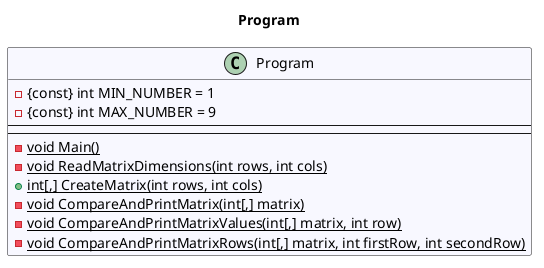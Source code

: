 @startuml Program
title Program
 class Program #GhostWhite {
- {const} int MIN_NUMBER = 1
- {const} int MAX_NUMBER = 9
---
---
- {static} void Main()
- {static} void ReadMatrixDimensions(int rows, int cols)
+ {static} int[,] CreateMatrix(int rows, int cols)
- {static} void CompareAndPrintMatrix(int[,] matrix)
- {static} void CompareAndPrintMatrixValues(int[,] matrix, int row)
- {static} void CompareAndPrintMatrixRows(int[,] matrix, int firstRow, int secondRow)
}
@enduml
